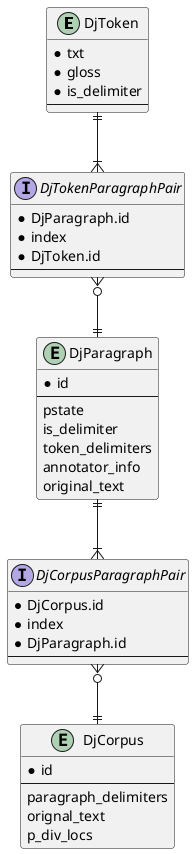 @startuml

entity DjToken {
	* txt
	* gloss
	* is_delimiter
	--
}

entity DjParagraph {
	* id
	--
	pstate
	is_delimiter
	token_delimiters
	annotator_info
	original_text
}

interface DjTokenParagraphPair {
	* DjParagraph.id
	* index
	* DjToken.id
	--
}
DjToken ||--|{ DjTokenParagraphPair
DjTokenParagraphPair }o--|| DjParagraph

entity DjCorpus {
	* id
	--
	paragraph_delimiters
	orignal_text
	p_div_locs
}

interface DjCorpusParagraphPair {
	* DjCorpus.id
	* index
	* DjParagraph.id
	--
}
DjParagraph ||--|{ DjCorpusParagraphPair
DjCorpusParagraphPair }o--|| DjCorpus

@enduml